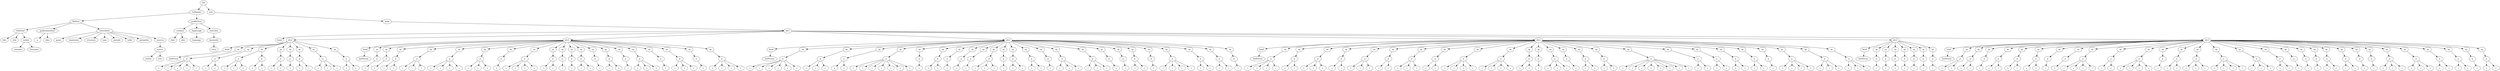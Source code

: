 digraph Tree {
	"t0" [label = "TEI"];
	"t1" [label = "teiHeader"];
	"t2" [label = "fileDesc"];
	"t3" [label = "titleStmt"];
	"t4" [label = "title"];
	"t5" [label = "title"];
	"t6" [label = "author"];
	"t7" [label = "surname"];
	"t8" [label = "forename"];
	"t9" [label = "publicationStmt"];
	"t10" [label = "p"];
	"t11" [label = "idno"];
	"t12" [label = "sourceDesc"];
	"t13" [label = "genre"];
	"t14" [label = "inspiration"];
	"t15" [label = "structure"];
	"t16" [label = "type"];
	"t17" [label = "periode"];
	"t18" [label = "taille"];
	"t19" [label = "permalien"];
	"t20" [label = "sources"];
	"t21" [label = "source"];
	"t22" [label = "author"];
	"t23" [label = "text"];
	"t24" [label = "profileDesc"];
	"t25" [label = "creation"];
	"t26" [label = "date"];
	"t27" [label = "date"];
	"t28" [label = "langUsage"];
	"t29" [label = "language"];
	"t30" [label = "textClass"];
	"t31" [label = "keywords"];
	"t32" [label = "term"];
	"t33" [label = "text"];
	"t34" [label = "body"];
	"t35" [label = "div1"];
	"t36" [label = "head"];
	"t37" [label = "div2"];
	"t38" [label = "head"];
	"t39" [label = "listPerson"];
	"t40" [label = "sp"];
	"t41" [label = "p"];
	"t42" [label = "s"];
	"t43" [label = "s"];
	"t44" [label = "s"];
	"t45" [label = "s"];
	"t46" [label = "s"];
	"t47" [label = "sp"];
	"t48" [label = "p"];
	"t49" [label = "s"];
	"t50" [label = "s"];
	"t51" [label = "sp"];
	"t52" [label = "p"];
	"t53" [label = "s"];
	"t54" [label = "s"];
	"t55" [label = "s"];
	"t56" [label = "p"];
	"t57" [label = "s"];
	"t58" [label = "s"];
	"t59" [label = "sp"];
	"t60" [label = "p"];
	"t61" [label = "s"];
	"t62" [label = "s"];
	"t63" [label = "sp"];
	"t64" [label = "p"];
	"t65" [label = "s"];
	"t66" [label = "sp"];
	"t67" [label = "p"];
	"t68" [label = "s"];
	"t69" [label = "s"];
	"t70" [label = "sp"];
	"t71" [label = "p"];
	"t72" [label = "s"];
	"t73" [label = "s"];
	"t74" [label = "s"];
	"t75" [label = "sp"];
	"t76" [label = "p"];
	"t77" [label = "s"];
	"t78" [label = "s"];
	"t79" [label = "div2"];
	"t80" [label = "head"];
	"t81" [label = "listPerson"];
	"t82" [label = "sp"];
	"t83" [label = "p"];
	"t84" [label = "s"];
	"t85" [label = "sp"];
	"t86" [label = "p"];
	"t87" [label = "s"];
	"t88" [label = "sp"];
	"t89" [label = "p"];
	"t90" [label = "s"];
	"t91" [label = "s"];
	"t92" [label = "sp"];
	"t93" [label = "p"];
	"t94" [label = "s"];
	"t95" [label = "s"];
	"t96" [label = "s"];
	"t97" [label = "sp"];
	"t98" [label = "p"];
	"t99" [label = "s"];
	"t100" [label = "s"];
	"t101" [label = "s"];
	"t102" [label = "s"];
	"t103" [label = "sp"];
	"t104" [label = "p"];
	"t105" [label = "s"];
	"t106" [label = "s"];
	"t107" [label = "s"];
	"t108" [label = "sp"];
	"t109" [label = "p"];
	"t110" [label = "s"];
	"t111" [label = "sp"];
	"t112" [label = "p"];
	"t113" [label = "s"];
	"t114" [label = "s"];
	"t115" [label = "s"];
	"t116" [label = "s"];
	"t117" [label = "sp"];
	"t118" [label = "p"];
	"t119" [label = "s"];
	"t120" [label = "s"];
	"t121" [label = "sp"];
	"t122" [label = "p"];
	"t123" [label = "s"];
	"t124" [label = "sp"];
	"t125" [label = "p"];
	"t126" [label = "s"];
	"t127" [label = "sp"];
	"t128" [label = "p"];
	"t129" [label = "s"];
	"t130" [label = "s"];
	"t131" [label = "sp"];
	"t132" [label = "p"];
	"t133" [label = "s"];
	"t134" [label = "sp"];
	"t135" [label = "p"];
	"t136" [label = "s"];
	"t137" [label = "s"];
	"t138" [label = "sp"];
	"t139" [label = "p"];
	"t140" [label = "s"];
	"t141" [label = "sp"];
	"t142" [label = "p"];
	"t143" [label = "s"];
	"t144" [label = "s"];
	"t145" [label = "s"];
	"t146" [label = "sp"];
	"t147" [label = "p"];
	"t148" [label = "s"];
	"t149" [label = "sp"];
	"t150" [label = "p"];
	"t151" [label = "s"];
	"t152" [label = "s"];
	"t153" [label = "s"];
	"t154" [label = "sp"];
	"t155" [label = "p"];
	"t156" [label = "s"];
	"t157" [label = "sp"];
	"t158" [label = "p"];
	"t159" [label = "s"];
	"t160" [label = "s"];
	"t161" [label = "s"];
	"t162" [label = "s"];
	"t163" [label = "div2"];
	"t164" [label = "head"];
	"t165" [label = "listPerson"];
	"t166" [label = "sp"];
	"t167" [label = "p"];
	"t168" [label = "s"];
	"t169" [label = "s"];
	"t170" [label = "s"];
	"t171" [label = "s"];
	"t172" [label = "s"];
	"t173" [label = "s"];
	"t174" [label = "sp"];
	"t175" [label = "p"];
	"t176" [label = "s"];
	"t177" [label = "s"];
	"t178" [label = "s"];
	"t179" [label = "sp"];
	"t180" [label = "p"];
	"t181" [label = "s"];
	"t182" [label = "s"];
	"t183" [label = "sp"];
	"t184" [label = "p"];
	"t185" [label = "s"];
	"t186" [label = "s"];
	"t187" [label = "s"];
	"t188" [label = "s"];
	"t189" [label = "s"];
	"t190" [label = "s"];
	"t191" [label = "s"];
	"t192" [label = "sp"];
	"t193" [label = "p"];
	"t194" [label = "s"];
	"t195" [label = "sp"];
	"t196" [label = "p"];
	"t197" [label = "s"];
	"t198" [label = "s"];
	"t199" [label = "sp"];
	"t200" [label = "p"];
	"t201" [label = "s"];
	"t202" [label = "sp"];
	"t203" [label = "p"];
	"t204" [label = "s"];
	"t205" [label = "sp"];
	"t206" [label = "p"];
	"t207" [label = "s"];
	"t208" [label = "sp"];
	"t209" [label = "p"];
	"t210" [label = "s"];
	"t211" [label = "s"];
	"t212" [label = "s"];
	"t213" [label = "sp"];
	"t214" [label = "p"];
	"t215" [label = "s"];
	"t216" [label = "sp"];
	"t217" [label = "p"];
	"t218" [label = "s"];
	"t219" [label = "s"];
	"t220" [label = "sp"];
	"t221" [label = "p"];
	"t222" [label = "s"];
	"t223" [label = "s"];
	"t224" [label = "sp"];
	"t225" [label = "p"];
	"t226" [label = "s"];
	"t227" [label = "sp"];
	"t228" [label = "p"];
	"t229" [label = "s"];
	"t230" [label = "s"];
	"t231" [label = "s"];
	"t232" [label = "sp"];
	"t233" [label = "p"];
	"t234" [label = "s"];
	"t235" [label = "s"];
	"t236" [label = "s"];
	"t237" [label = "sp"];
	"t238" [label = "p"];
	"t239" [label = "s"];
	"t240" [label = "sp"];
	"t241" [label = "p"];
	"t242" [label = "s"];
	"t243" [label = "sp"];
	"t244" [label = "p"];
	"t245" [label = "s"];
	"t246" [label = "s"];
	"t247" [label = "sp"];
	"t248" [label = "p"];
	"t249" [label = "s"];
	"t250" [label = "sp"];
	"t251" [label = "p"];
	"t252" [label = "s"];
	"t253" [label = "s"];
	"t254" [label = "s"];
	"t255" [label = "s"];
	"t256" [label = "sp"];
	"t257" [label = "p"];
	"t258" [label = "s"];
	"t259" [label = "s"];
	"t260" [label = "sp"];
	"t261" [label = "p"];
	"t262" [label = "s"];
	"t263" [label = "s"];
	"t264" [label = "sp"];
	"t265" [label = "p"];
	"t266" [label = "s"];
	"t267" [label = "div2"];
	"t268" [label = "head"];
	"t269" [label = "listPerson"];
	"t270" [label = "sp"];
	"t271" [label = "p"];
	"t272" [label = "s"];
	"t273" [label = "s"];
	"t274" [label = "s"];
	"t275" [label = "s"];
	"t276" [label = "sp"];
	"t277" [label = "p"];
	"t278" [label = "s"];
	"t279" [label = "s"];
	"t280" [label = "sp"];
	"t281" [label = "p"];
	"t282" [label = "s"];
	"t283" [label = "s"];
	"t284" [label = "s"];
	"t285" [label = "sp"];
	"t286" [label = "p"];
	"t287" [label = "s"];
	"t288" [label = "s"];
	"t289" [label = "sp"];
	"t290" [label = "p"];
	"t291" [label = "s"];
	"t292" [label = "s"];
	"t293" [label = "s"];
	"t294" [label = "sp"];
	"t295" [label = "p"];
	"t296" [label = "s"];
	"t297" [label = "s"];
	"t298" [label = "sp"];
	"t299" [label = "p"];
	"t300" [label = "s"];
	"t301" [label = "s"];
	"t302" [label = "s"];
	"t303" [label = "sp"];
	"t304" [label = "p"];
	"t305" [label = "s"];
	"t306" [label = "s"];
	"t307" [label = "sp"];
	"t308" [label = "p"];
	"t309" [label = "s"];
	"t310" [label = "s"];
	"t311" [label = "s"];
	"t312" [label = "s"];
	"t313" [label = "sp"];
	"t314" [label = "p"];
	"t315" [label = "s"];
	"t316" [label = "s"];
	"t317" [label = "s"];
	"t318" [label = "s"];
	"t319" [label = "sp"];
	"t320" [label = "p"];
	"t321" [label = "s"];
	"t322" [label = "s"];
	"t323" [label = "sp"];
	"t324" [label = "p"];
	"t325" [label = "s"];
	"t326" [label = "sp"];
	"t327" [label = "p"];
	"t328" [label = "s"];
	"t329" [label = "s"];
	"t330" [label = "s"];
	"t331" [label = "sp"];
	"t332" [label = "p"];
	"t333" [label = "s"];
	"t334" [label = "sp"];
	"t335" [label = "p"];
	"t336" [label = "s"];
	"t337" [label = "s"];
	"t338" [label = "sp"];
	"t339" [label = "p"];
	"t340" [label = "s"];
	"t341" [label = "s"];
	"t342" [label = "sp"];
	"t343" [label = "p"];
	"t344" [label = "s"];
	"t345" [label = "s"];
	"t346" [label = "s"];
	"t347" [label = "s"];
	"t348" [label = "s"];
	"t349" [label = "s"];
	"t350" [label = "s"];
	"t351" [label = "s"];
	"t352" [label = "sp"];
	"t353" [label = "p"];
	"t354" [label = "s"];
	"t355" [label = "s"];
	"t356" [label = "sp"];
	"t357" [label = "p"];
	"t358" [label = "s"];
	"t359" [label = "s"];
	"t360" [label = "sp"];
	"t361" [label = "p"];
	"t362" [label = "s"];
	"t363" [label = "s"];
	"t364" [label = "sp"];
	"t365" [label = "p"];
	"t366" [label = "s"];
	"t367" [label = "s"];
	"t368" [label = "sp"];
	"t369" [label = "p"];
	"t370" [label = "s"];
	"t371" [label = "sp"];
	"t372" [label = "p"];
	"t373" [label = "s"];
	"t374" [label = "s"];
	"t375" [label = "s"];
	"t376" [label = "s"];
	"t377" [label = "sp"];
	"t378" [label = "p"];
	"t379" [label = "s"];
	"t380" [label = "s"];
	"t381" [label = "s"];
	"t382" [label = "sp"];
	"t383" [label = "p"];
	"t384" [label = "s"];
	"t385" [label = "s"];
	"t386" [label = "s"];
	"t387" [label = "div2"];
	"t388" [label = "head"];
	"t389" [label = "listPerson"];
	"t390" [label = "sp"];
	"t391" [label = "p"];
	"t392" [label = "s"];
	"t393" [label = "sp"];
	"t394" [label = "p"];
	"t395" [label = "s"];
	"t396" [label = "sp"];
	"t397" [label = "p"];
	"t398" [label = "s"];
	"t399" [label = "sp"];
	"t400" [label = "p"];
	"t401" [label = "s"];
	"t402" [label = "sp"];
	"t403" [label = "p"];
	"t404" [label = "s"];
	"t405" [label = "sp"];
	"t406" [label = "p"];
	"t407" [label = "s"];
	"t408" [label = "sp"];
	"t409" [label = "p"];
	"t410" [label = "s"];
	"t411" [label = "div2"];
	"t412" [label = "head"];
	"t413" [label = "listPerson"];
	"t414" [label = "sp"];
	"t415" [label = "p"];
	"t416" [label = "s"];
	"t417" [label = "s"];
	"t418" [label = "sp"];
	"t419" [label = "p"];
	"t420" [label = "s"];
	"t421" [label = "s"];
	"t422" [label = "sp"];
	"t423" [label = "p"];
	"t424" [label = "s"];
	"t425" [label = "sp"];
	"t426" [label = "p"];
	"t427" [label = "s"];
	"t428" [label = "s"];
	"t429" [label = "sp"];
	"t430" [label = "p"];
	"t431" [label = "s"];
	"t432" [label = "s"];
	"t433" [label = "sp"];
	"t434" [label = "p"];
	"t435" [label = "s"];
	"t436" [label = "s"];
	"t437" [label = "sp"];
	"t438" [label = "p"];
	"t439" [label = "s"];
	"t440" [label = "sp"];
	"t441" [label = "p"];
	"t442" [label = "s"];
	"t443" [label = "sp"];
	"t444" [label = "p"];
	"t445" [label = "s"];
	"t446" [label = "s"];
	"t447" [label = "s"];
	"t448" [label = "s"];
	"t449" [label = "sp"];
	"t450" [label = "p"];
	"t451" [label = "s"];
	"t452" [label = "s"];
	"t453" [label = "sp"];
	"t454" [label = "p"];
	"t455" [label = "s"];
	"t456" [label = "s"];
	"t457" [label = "s"];
	"t458" [label = "s"];
	"t459" [label = "sp"];
	"t460" [label = "p"];
	"t461" [label = "s"];
	"t462" [label = "sp"];
	"t463" [label = "p"];
	"t464" [label = "s"];
	"t465" [label = "s"];
	"t466" [label = "sp"];
	"t467" [label = "p"];
	"t468" [label = "s"];
	"t469" [label = "s"];
	"t470" [label = "s"];
	"t471" [label = "sp"];
	"t472" [label = "p"];
	"t473" [label = "s"];
	"t474" [label = "s"];
	"t475" [label = "s"];
	"t476" [label = "s"];
	"t477" [label = "sp"];
	"t478" [label = "p"];
	"t479" [label = "s"];
	"t480" [label = "s"];
	"t481" [label = "s"];
	"t482" [label = "sp"];
	"t483" [label = "p"];
	"t484" [label = "s"];
	"t485" [label = "s"];
	"t486" [label = "sp"];
	"t487" [label = "p"];
	"t488" [label = "s"];
	"t489" [label = "sp"];
	"t490" [label = "p"];
	"t491" [label = "s"];
	"t492" [label = "sp"];
	"t493" [label = "p"];
	"t494" [label = "s"];
	"t495" [label = "sp"];
	"t496" [label = "p"];
	"t497" [label = "s"];
	"t498" [label = "s"];
	"t499" [label = "sp"];
	"t500" [label = "p"];
	"t501" [label = "s"];
	"t502" [label = "s"];
	"t503" [label = "sp"];
	"t504" [label = "p"];
	"t505" [label = "s"];
	"t506" [label = "sp"];
	"t507" [label = "p"];
	"t508" [label = "s"];
	"t509" [label = "sp"];
	"t510" [label = "p"];
	"t511" [label = "s"];
	"t512" [label = "s"];
	"t513" [label = "s"];
	"t514" [label = "sp"];
	"t515" [label = "p"];
	"t516" [label = "s"];
	"t517" [label = "s"];
	"t518" [label = "s"];
	"t519" [label = "sp"];
	"t520" [label = "p"];
	"t521" [label = "s"];
	"t522" [label = "s"];
	"t523" [label = "sp"];
	"t524" [label = "p"];
	"t525" [label = "s"];
	"t526" [label = "s"];
	"t527" [label = "sp"];
	"t528" [label = "p"];
	"t529" [label = "s"];
	"t530" [label = "sp"];
	"t531" [label = "p"];
	"t532" [label = "s"];
	"t533" [label = "s"];
	"t0" -> "t1";
	"t1" -> "t2";
	"t2" -> "t3";
	"t3" -> "t4";
	"t3" -> "t5";
	"t3" -> "t6";
	"t6" -> "t7";
	"t6" -> "t8";
	"t2" -> "t9";
	"t9" -> "t10";
	"t9" -> "t11";
	"t2" -> "t12";
	"t12" -> "t13";
	"t12" -> "t14";
	"t12" -> "t15";
	"t12" -> "t16";
	"t12" -> "t17";
	"t12" -> "t18";
	"t12" -> "t19";
	"t12" -> "t20";
	"t20" -> "t21";
	"t21" -> "t22";
	"t21" -> "t23";
	"t1" -> "t24";
	"t24" -> "t25";
	"t25" -> "t26";
	"t25" -> "t27";
	"t24" -> "t28";
	"t28" -> "t29";
	"t24" -> "t30";
	"t30" -> "t31";
	"t31" -> "t32";
	"t0" -> "t33";
	"t33" -> "t34";
	"t34" -> "t35";
	"t35" -> "t36";
	"t35" -> "t37";
	"t37" -> "t38";
	"t38" -> "t39";
	"t37" -> "t40";
	"t40" -> "t41";
	"t41" -> "t42";
	"t41" -> "t43";
	"t41" -> "t44";
	"t41" -> "t45";
	"t41" -> "t46";
	"t37" -> "t47";
	"t47" -> "t48";
	"t48" -> "t49";
	"t48" -> "t50";
	"t37" -> "t51";
	"t51" -> "t52";
	"t52" -> "t53";
	"t52" -> "t54";
	"t52" -> "t55";
	"t51" -> "t56";
	"t56" -> "t57";
	"t56" -> "t58";
	"t37" -> "t59";
	"t59" -> "t60";
	"t60" -> "t61";
	"t60" -> "t62";
	"t37" -> "t63";
	"t63" -> "t64";
	"t64" -> "t65";
	"t37" -> "t66";
	"t66" -> "t67";
	"t67" -> "t68";
	"t67" -> "t69";
	"t37" -> "t70";
	"t70" -> "t71";
	"t71" -> "t72";
	"t71" -> "t73";
	"t71" -> "t74";
	"t37" -> "t75";
	"t75" -> "t76";
	"t76" -> "t77";
	"t76" -> "t78";
	"t35" -> "t79";
	"t79" -> "t80";
	"t80" -> "t81";
	"t79" -> "t82";
	"t82" -> "t83";
	"t83" -> "t84";
	"t79" -> "t85";
	"t85" -> "t86";
	"t86" -> "t87";
	"t79" -> "t88";
	"t88" -> "t89";
	"t89" -> "t90";
	"t89" -> "t91";
	"t79" -> "t92";
	"t92" -> "t93";
	"t93" -> "t94";
	"t93" -> "t95";
	"t93" -> "t96";
	"t79" -> "t97";
	"t97" -> "t98";
	"t98" -> "t99";
	"t98" -> "t100";
	"t98" -> "t101";
	"t98" -> "t102";
	"t79" -> "t103";
	"t103" -> "t104";
	"t104" -> "t105";
	"t104" -> "t106";
	"t104" -> "t107";
	"t79" -> "t108";
	"t108" -> "t109";
	"t109" -> "t110";
	"t79" -> "t111";
	"t111" -> "t112";
	"t112" -> "t113";
	"t112" -> "t114";
	"t112" -> "t115";
	"t112" -> "t116";
	"t79" -> "t117";
	"t117" -> "t118";
	"t118" -> "t119";
	"t118" -> "t120";
	"t79" -> "t121";
	"t121" -> "t122";
	"t122" -> "t123";
	"t79" -> "t124";
	"t124" -> "t125";
	"t125" -> "t126";
	"t79" -> "t127";
	"t127" -> "t128";
	"t128" -> "t129";
	"t128" -> "t130";
	"t79" -> "t131";
	"t131" -> "t132";
	"t132" -> "t133";
	"t79" -> "t134";
	"t134" -> "t135";
	"t135" -> "t136";
	"t135" -> "t137";
	"t79" -> "t138";
	"t138" -> "t139";
	"t139" -> "t140";
	"t79" -> "t141";
	"t141" -> "t142";
	"t142" -> "t143";
	"t142" -> "t144";
	"t142" -> "t145";
	"t79" -> "t146";
	"t146" -> "t147";
	"t147" -> "t148";
	"t79" -> "t149";
	"t149" -> "t150";
	"t150" -> "t151";
	"t150" -> "t152";
	"t150" -> "t153";
	"t79" -> "t154";
	"t154" -> "t155";
	"t155" -> "t156";
	"t79" -> "t157";
	"t157" -> "t158";
	"t158" -> "t159";
	"t158" -> "t160";
	"t158" -> "t161";
	"t158" -> "t162";
	"t35" -> "t163";
	"t163" -> "t164";
	"t164" -> "t165";
	"t163" -> "t166";
	"t166" -> "t167";
	"t167" -> "t168";
	"t167" -> "t169";
	"t167" -> "t170";
	"t167" -> "t171";
	"t167" -> "t172";
	"t167" -> "t173";
	"t163" -> "t174";
	"t174" -> "t175";
	"t175" -> "t176";
	"t175" -> "t177";
	"t175" -> "t178";
	"t163" -> "t179";
	"t179" -> "t180";
	"t180" -> "t181";
	"t180" -> "t182";
	"t163" -> "t183";
	"t183" -> "t184";
	"t184" -> "t185";
	"t184" -> "t186";
	"t184" -> "t187";
	"t184" -> "t188";
	"t184" -> "t189";
	"t184" -> "t190";
	"t184" -> "t191";
	"t163" -> "t192";
	"t192" -> "t193";
	"t193" -> "t194";
	"t163" -> "t195";
	"t195" -> "t196";
	"t196" -> "t197";
	"t196" -> "t198";
	"t163" -> "t199";
	"t199" -> "t200";
	"t200" -> "t201";
	"t163" -> "t202";
	"t202" -> "t203";
	"t203" -> "t204";
	"t163" -> "t205";
	"t205" -> "t206";
	"t206" -> "t207";
	"t163" -> "t208";
	"t208" -> "t209";
	"t209" -> "t210";
	"t209" -> "t211";
	"t209" -> "t212";
	"t163" -> "t213";
	"t213" -> "t214";
	"t214" -> "t215";
	"t163" -> "t216";
	"t216" -> "t217";
	"t217" -> "t218";
	"t217" -> "t219";
	"t163" -> "t220";
	"t220" -> "t221";
	"t221" -> "t222";
	"t221" -> "t223";
	"t163" -> "t224";
	"t224" -> "t225";
	"t225" -> "t226";
	"t163" -> "t227";
	"t227" -> "t228";
	"t228" -> "t229";
	"t228" -> "t230";
	"t228" -> "t231";
	"t163" -> "t232";
	"t232" -> "t233";
	"t233" -> "t234";
	"t233" -> "t235";
	"t233" -> "t236";
	"t163" -> "t237";
	"t237" -> "t238";
	"t238" -> "t239";
	"t163" -> "t240";
	"t240" -> "t241";
	"t241" -> "t242";
	"t163" -> "t243";
	"t243" -> "t244";
	"t244" -> "t245";
	"t244" -> "t246";
	"t163" -> "t247";
	"t247" -> "t248";
	"t248" -> "t249";
	"t163" -> "t250";
	"t250" -> "t251";
	"t251" -> "t252";
	"t251" -> "t253";
	"t251" -> "t254";
	"t251" -> "t255";
	"t163" -> "t256";
	"t256" -> "t257";
	"t257" -> "t258";
	"t257" -> "t259";
	"t163" -> "t260";
	"t260" -> "t261";
	"t261" -> "t262";
	"t261" -> "t263";
	"t163" -> "t264";
	"t264" -> "t265";
	"t265" -> "t266";
	"t35" -> "t267";
	"t267" -> "t268";
	"t268" -> "t269";
	"t267" -> "t270";
	"t270" -> "t271";
	"t271" -> "t272";
	"t271" -> "t273";
	"t271" -> "t274";
	"t271" -> "t275";
	"t267" -> "t276";
	"t276" -> "t277";
	"t277" -> "t278";
	"t277" -> "t279";
	"t267" -> "t280";
	"t280" -> "t281";
	"t281" -> "t282";
	"t281" -> "t283";
	"t281" -> "t284";
	"t267" -> "t285";
	"t285" -> "t286";
	"t286" -> "t287";
	"t286" -> "t288";
	"t267" -> "t289";
	"t289" -> "t290";
	"t290" -> "t291";
	"t290" -> "t292";
	"t290" -> "t293";
	"t267" -> "t294";
	"t294" -> "t295";
	"t295" -> "t296";
	"t295" -> "t297";
	"t267" -> "t298";
	"t298" -> "t299";
	"t299" -> "t300";
	"t299" -> "t301";
	"t299" -> "t302";
	"t267" -> "t303";
	"t303" -> "t304";
	"t304" -> "t305";
	"t304" -> "t306";
	"t267" -> "t307";
	"t307" -> "t308";
	"t308" -> "t309";
	"t308" -> "t310";
	"t308" -> "t311";
	"t308" -> "t312";
	"t267" -> "t313";
	"t313" -> "t314";
	"t314" -> "t315";
	"t314" -> "t316";
	"t314" -> "t317";
	"t314" -> "t318";
	"t267" -> "t319";
	"t319" -> "t320";
	"t320" -> "t321";
	"t320" -> "t322";
	"t267" -> "t323";
	"t323" -> "t324";
	"t324" -> "t325";
	"t267" -> "t326";
	"t326" -> "t327";
	"t327" -> "t328";
	"t327" -> "t329";
	"t327" -> "t330";
	"t267" -> "t331";
	"t331" -> "t332";
	"t332" -> "t333";
	"t267" -> "t334";
	"t334" -> "t335";
	"t335" -> "t336";
	"t335" -> "t337";
	"t267" -> "t338";
	"t338" -> "t339";
	"t339" -> "t340";
	"t339" -> "t341";
	"t267" -> "t342";
	"t342" -> "t343";
	"t343" -> "t344";
	"t343" -> "t345";
	"t343" -> "t346";
	"t343" -> "t347";
	"t343" -> "t348";
	"t343" -> "t349";
	"t343" -> "t350";
	"t343" -> "t351";
	"t267" -> "t352";
	"t352" -> "t353";
	"t353" -> "t354";
	"t353" -> "t355";
	"t267" -> "t356";
	"t356" -> "t357";
	"t357" -> "t358";
	"t357" -> "t359";
	"t267" -> "t360";
	"t360" -> "t361";
	"t361" -> "t362";
	"t361" -> "t363";
	"t267" -> "t364";
	"t364" -> "t365";
	"t365" -> "t366";
	"t365" -> "t367";
	"t267" -> "t368";
	"t368" -> "t369";
	"t369" -> "t370";
	"t267" -> "t371";
	"t371" -> "t372";
	"t372" -> "t373";
	"t372" -> "t374";
	"t372" -> "t375";
	"t372" -> "t376";
	"t267" -> "t377";
	"t377" -> "t378";
	"t378" -> "t379";
	"t378" -> "t380";
	"t378" -> "t381";
	"t267" -> "t382";
	"t382" -> "t383";
	"t383" -> "t384";
	"t383" -> "t385";
	"t383" -> "t386";
	"t35" -> "t387";
	"t387" -> "t388";
	"t388" -> "t389";
	"t387" -> "t390";
	"t390" -> "t391";
	"t391" -> "t392";
	"t387" -> "t393";
	"t393" -> "t394";
	"t394" -> "t395";
	"t387" -> "t396";
	"t396" -> "t397";
	"t397" -> "t398";
	"t387" -> "t399";
	"t399" -> "t400";
	"t400" -> "t401";
	"t387" -> "t402";
	"t402" -> "t403";
	"t403" -> "t404";
	"t387" -> "t405";
	"t405" -> "t406";
	"t406" -> "t407";
	"t387" -> "t408";
	"t408" -> "t409";
	"t409" -> "t410";
	"t35" -> "t411";
	"t411" -> "t412";
	"t412" -> "t413";
	"t411" -> "t414";
	"t414" -> "t415";
	"t415" -> "t416";
	"t415" -> "t417";
	"t411" -> "t418";
	"t418" -> "t419";
	"t419" -> "t420";
	"t419" -> "t421";
	"t411" -> "t422";
	"t422" -> "t423";
	"t423" -> "t424";
	"t411" -> "t425";
	"t425" -> "t426";
	"t426" -> "t427";
	"t426" -> "t428";
	"t411" -> "t429";
	"t429" -> "t430";
	"t430" -> "t431";
	"t430" -> "t432";
	"t411" -> "t433";
	"t433" -> "t434";
	"t434" -> "t435";
	"t434" -> "t436";
	"t411" -> "t437";
	"t437" -> "t438";
	"t438" -> "t439";
	"t411" -> "t440";
	"t440" -> "t441";
	"t441" -> "t442";
	"t411" -> "t443";
	"t443" -> "t444";
	"t444" -> "t445";
	"t444" -> "t446";
	"t444" -> "t447";
	"t444" -> "t448";
	"t411" -> "t449";
	"t449" -> "t450";
	"t450" -> "t451";
	"t450" -> "t452";
	"t411" -> "t453";
	"t453" -> "t454";
	"t454" -> "t455";
	"t454" -> "t456";
	"t454" -> "t457";
	"t454" -> "t458";
	"t411" -> "t459";
	"t459" -> "t460";
	"t460" -> "t461";
	"t411" -> "t462";
	"t462" -> "t463";
	"t463" -> "t464";
	"t463" -> "t465";
	"t411" -> "t466";
	"t466" -> "t467";
	"t467" -> "t468";
	"t467" -> "t469";
	"t467" -> "t470";
	"t411" -> "t471";
	"t471" -> "t472";
	"t472" -> "t473";
	"t472" -> "t474";
	"t472" -> "t475";
	"t472" -> "t476";
	"t411" -> "t477";
	"t477" -> "t478";
	"t478" -> "t479";
	"t478" -> "t480";
	"t478" -> "t481";
	"t411" -> "t482";
	"t482" -> "t483";
	"t483" -> "t484";
	"t483" -> "t485";
	"t411" -> "t486";
	"t486" -> "t487";
	"t487" -> "t488";
	"t411" -> "t489";
	"t489" -> "t490";
	"t490" -> "t491";
	"t411" -> "t492";
	"t492" -> "t493";
	"t493" -> "t494";
	"t411" -> "t495";
	"t495" -> "t496";
	"t496" -> "t497";
	"t496" -> "t498";
	"t411" -> "t499";
	"t499" -> "t500";
	"t500" -> "t501";
	"t500" -> "t502";
	"t411" -> "t503";
	"t503" -> "t504";
	"t504" -> "t505";
	"t411" -> "t506";
	"t506" -> "t507";
	"t507" -> "t508";
	"t411" -> "t509";
	"t509" -> "t510";
	"t510" -> "t511";
	"t510" -> "t512";
	"t510" -> "t513";
	"t411" -> "t514";
	"t514" -> "t515";
	"t515" -> "t516";
	"t515" -> "t517";
	"t515" -> "t518";
	"t411" -> "t519";
	"t519" -> "t520";
	"t520" -> "t521";
	"t520" -> "t522";
	"t411" -> "t523";
	"t523" -> "t524";
	"t524" -> "t525";
	"t524" -> "t526";
	"t411" -> "t527";
	"t527" -> "t528";
	"t528" -> "t529";
	"t411" -> "t530";
	"t530" -> "t531";
	"t531" -> "t532";
	"t531" -> "t533";
}
